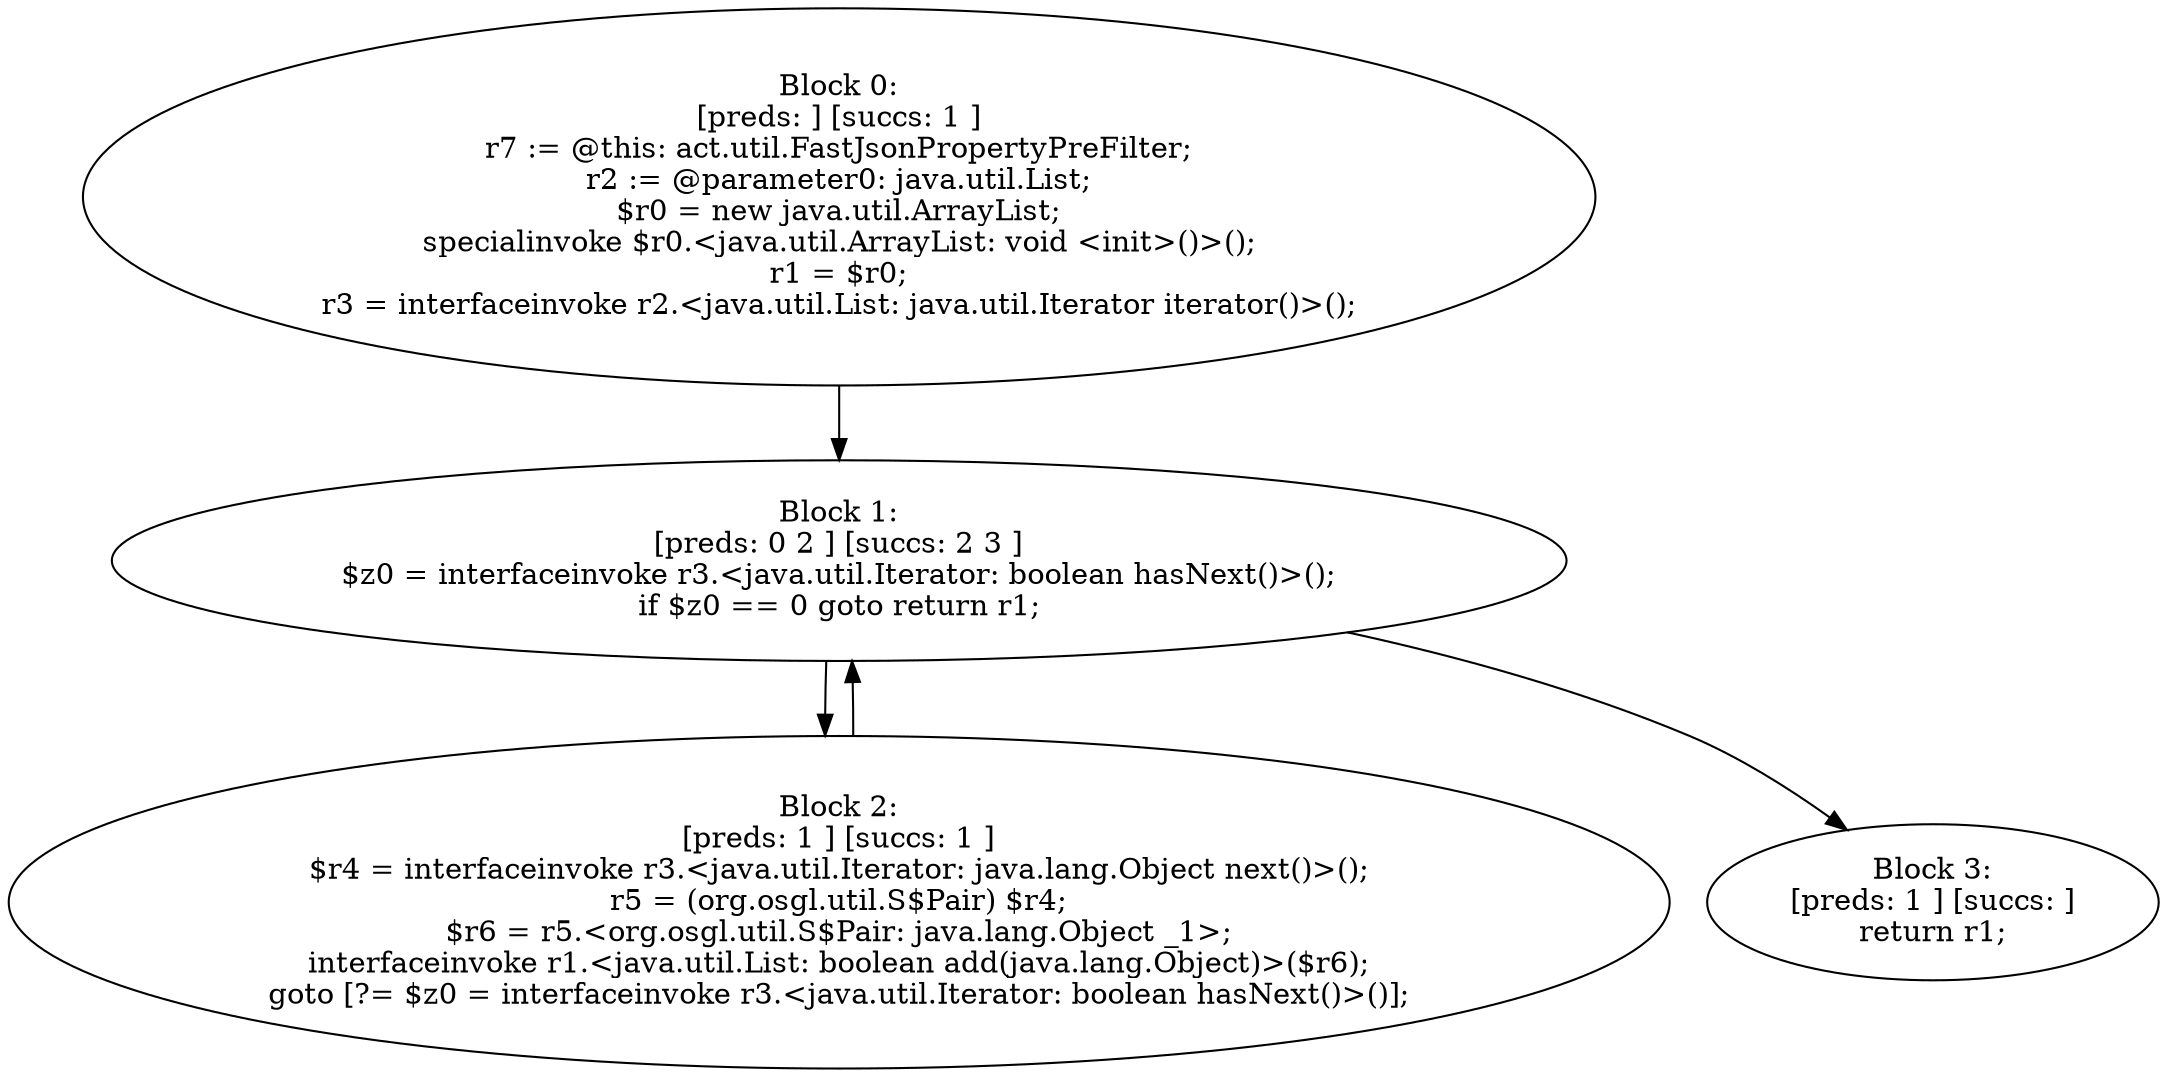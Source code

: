 digraph "unitGraph" {
    "Block 0:
[preds: ] [succs: 1 ]
r7 := @this: act.util.FastJsonPropertyPreFilter;
r2 := @parameter0: java.util.List;
$r0 = new java.util.ArrayList;
specialinvoke $r0.<java.util.ArrayList: void <init>()>();
r1 = $r0;
r3 = interfaceinvoke r2.<java.util.List: java.util.Iterator iterator()>();
"
    "Block 1:
[preds: 0 2 ] [succs: 2 3 ]
$z0 = interfaceinvoke r3.<java.util.Iterator: boolean hasNext()>();
if $z0 == 0 goto return r1;
"
    "Block 2:
[preds: 1 ] [succs: 1 ]
$r4 = interfaceinvoke r3.<java.util.Iterator: java.lang.Object next()>();
r5 = (org.osgl.util.S$Pair) $r4;
$r6 = r5.<org.osgl.util.S$Pair: java.lang.Object _1>;
interfaceinvoke r1.<java.util.List: boolean add(java.lang.Object)>($r6);
goto [?= $z0 = interfaceinvoke r3.<java.util.Iterator: boolean hasNext()>()];
"
    "Block 3:
[preds: 1 ] [succs: ]
return r1;
"
    "Block 0:
[preds: ] [succs: 1 ]
r7 := @this: act.util.FastJsonPropertyPreFilter;
r2 := @parameter0: java.util.List;
$r0 = new java.util.ArrayList;
specialinvoke $r0.<java.util.ArrayList: void <init>()>();
r1 = $r0;
r3 = interfaceinvoke r2.<java.util.List: java.util.Iterator iterator()>();
"->"Block 1:
[preds: 0 2 ] [succs: 2 3 ]
$z0 = interfaceinvoke r3.<java.util.Iterator: boolean hasNext()>();
if $z0 == 0 goto return r1;
";
    "Block 1:
[preds: 0 2 ] [succs: 2 3 ]
$z0 = interfaceinvoke r3.<java.util.Iterator: boolean hasNext()>();
if $z0 == 0 goto return r1;
"->"Block 2:
[preds: 1 ] [succs: 1 ]
$r4 = interfaceinvoke r3.<java.util.Iterator: java.lang.Object next()>();
r5 = (org.osgl.util.S$Pair) $r4;
$r6 = r5.<org.osgl.util.S$Pair: java.lang.Object _1>;
interfaceinvoke r1.<java.util.List: boolean add(java.lang.Object)>($r6);
goto [?= $z0 = interfaceinvoke r3.<java.util.Iterator: boolean hasNext()>()];
";
    "Block 1:
[preds: 0 2 ] [succs: 2 3 ]
$z0 = interfaceinvoke r3.<java.util.Iterator: boolean hasNext()>();
if $z0 == 0 goto return r1;
"->"Block 3:
[preds: 1 ] [succs: ]
return r1;
";
    "Block 2:
[preds: 1 ] [succs: 1 ]
$r4 = interfaceinvoke r3.<java.util.Iterator: java.lang.Object next()>();
r5 = (org.osgl.util.S$Pair) $r4;
$r6 = r5.<org.osgl.util.S$Pair: java.lang.Object _1>;
interfaceinvoke r1.<java.util.List: boolean add(java.lang.Object)>($r6);
goto [?= $z0 = interfaceinvoke r3.<java.util.Iterator: boolean hasNext()>()];
"->"Block 1:
[preds: 0 2 ] [succs: 2 3 ]
$z0 = interfaceinvoke r3.<java.util.Iterator: boolean hasNext()>();
if $z0 == 0 goto return r1;
";
}
